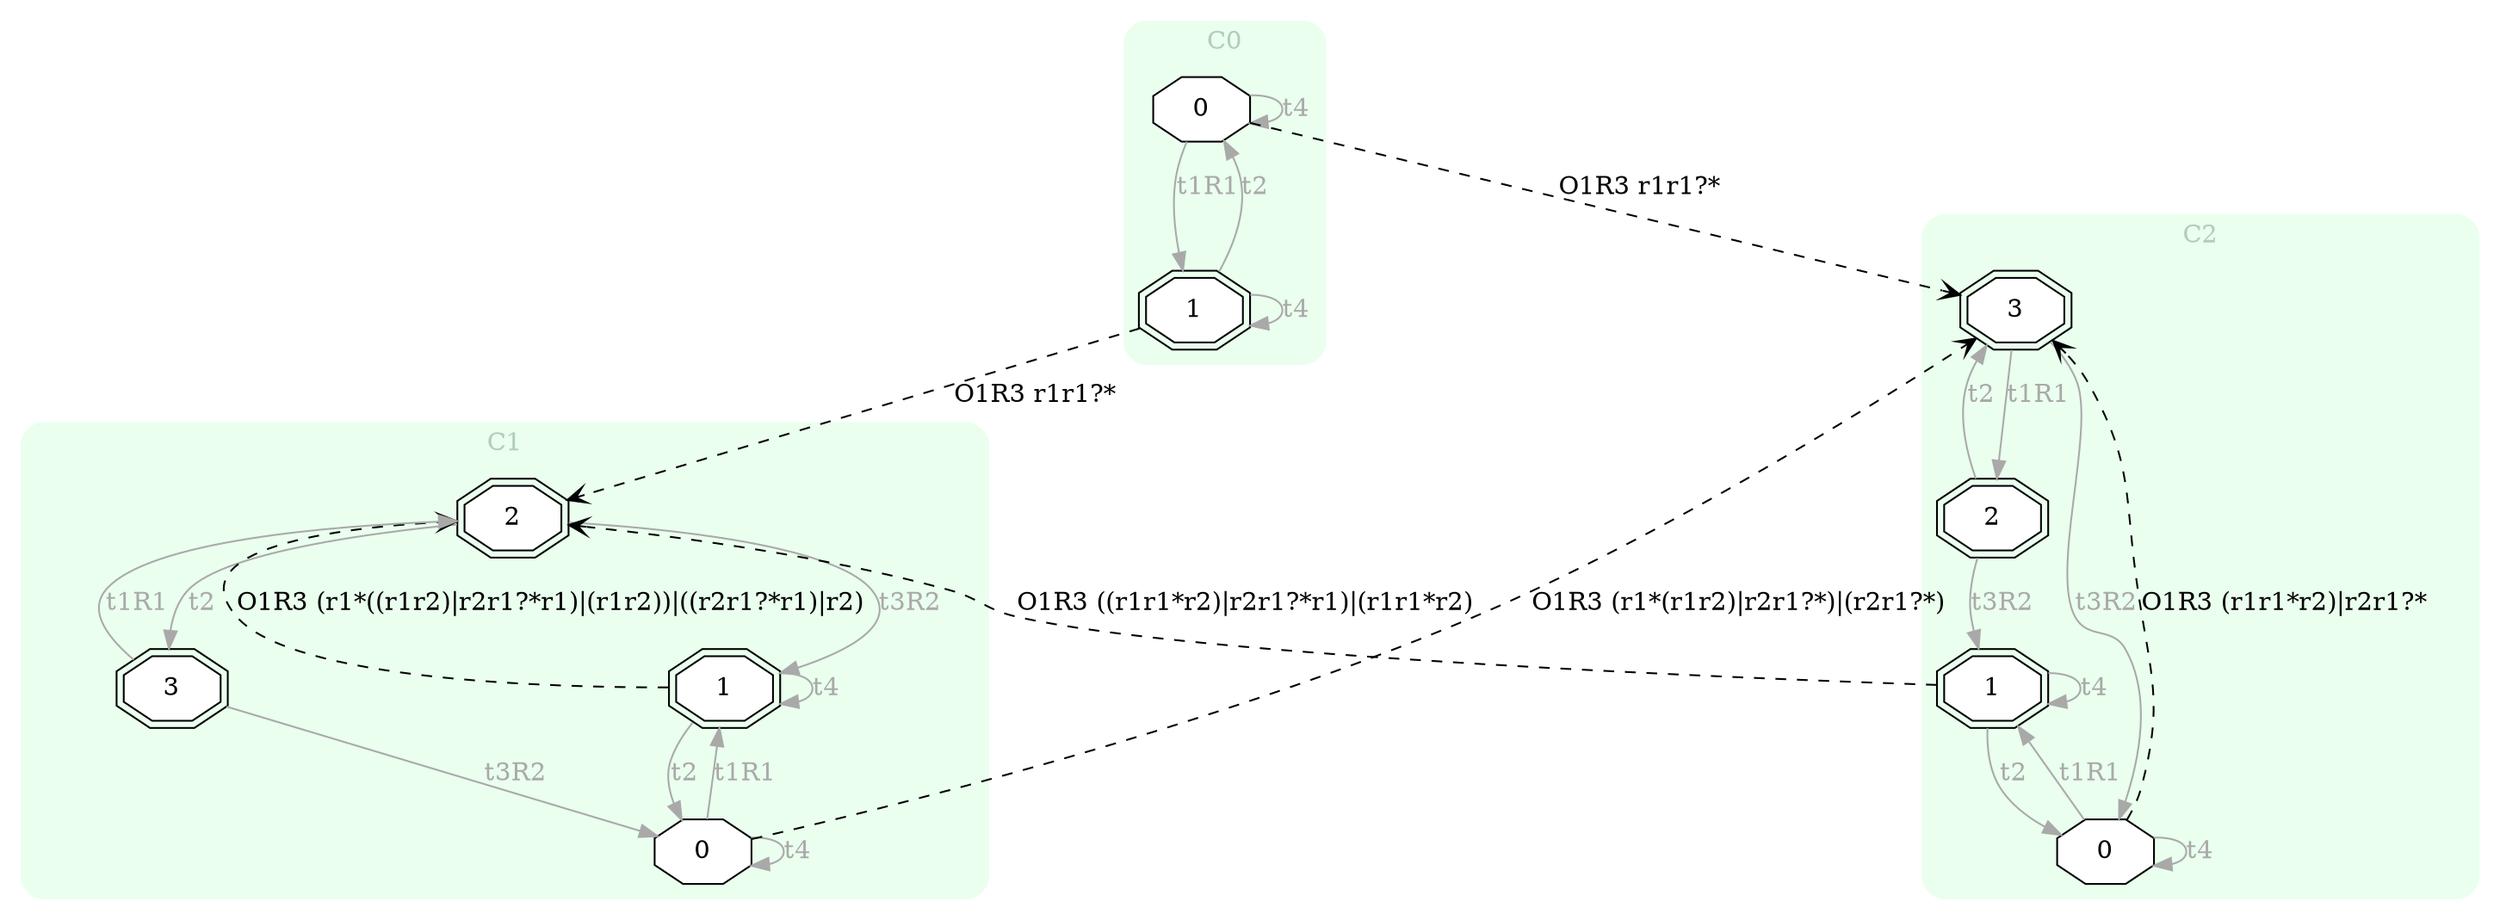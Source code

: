 digraph "EXPinput/r" {
node [style=filled fillcolor=white]
subgraph cluster0 {
style="rounded,filled" label="C0" fontcolor="#B2CCBB" color="#EAFFEE"
edge[color=darkgray fontcolor=darkgray]
node [shape=octagon]; C0S0 [label=0];
node [shape=doubleoctagon]; C0S1 [label=1];
C0S0 -> C0S1 [label=t1R1]
C0S0 -> C0S0 [label=t4]
C0S1 -> C0S0 [label=t2]
C0S1 -> C0S1 [label=t4]
}
subgraph cluster1 {
style="rounded,filled" label="C1" fontcolor="#B2CCBB" color="#EAFFEE"
edge[color=darkgray fontcolor=darkgray]
node [shape=doubleoctagon]; C1S2 [label=2];
node [shape=doubleoctagon]; C1S1 [label=1];
node [shape=octagon]; C1S0 [label=0];
node [shape=doubleoctagon]; C1S3 [label=3];
C1S2 -> C1S3 [label=t2]
C1S2 -> C1S1 [label=t3R2]
C1S1 -> C1S0 [label=t2]
C1S1 -> C1S1 [label=t4]
C1S0 -> C1S1 [label=t1R1]
C1S0 -> C1S0 [label=t4]
C1S3 -> C1S2 [label=t1R1]
C1S3 -> C1S0 [label=t3R2]
}
subgraph cluster2 {
style="rounded,filled" label="C2" fontcolor="#B2CCBB" color="#EAFFEE"
edge[color=darkgray fontcolor=darkgray]
node [shape=doubleoctagon]; C2S3 [label=3];
node [shape=doubleoctagon]; C2S1 [label=1];
node [shape=doubleoctagon]; C2S2 [label=2];
node [shape=octagon]; C2S0 [label=0];
C2S3 -> C2S2 [label=t1R1]
C2S3 -> C2S0 [label=t3R2]
C2S1 -> C2S0 [label=t2]
C2S1 -> C2S1 [label=t4]
C2S2 -> C2S3 [label=t2]
C2S2 -> C2S1 [label=t3R2]
C2S0 -> C2S1 [label=t1R1]
C2S0 -> C2S0 [label=t4]
}
C0S0 -> C2S3 [style=dashed arrowhead=vee label="O1R3 r1r1?*"]
C0S1 -> C1S2 [style=dashed arrowhead=vee label="O1R3 r1r1?*"]
C1S1 -> C1S2 [style=dashed arrowhead=vee label="O1R3 (r1*((r1r2)|r2r1?*r1)|(r1r2))|((r2r1?*r1)|r2)"]
C1S0 -> C2S3 [style=dashed arrowhead=vee label="O1R3 (r1*(r1r2)|r2r1?*)|(r2r1?*)"]
C2S0 -> C2S3 [style=dashed arrowhead=vee label="O1R3 (r1r1*r2)|r2r1?*"]
C2S1 -> C1S2 [style=dashed arrowhead=vee label="O1R3 ((r1r1*r2)|r2r1?*r1)|(r1r1*r2)"]
}
